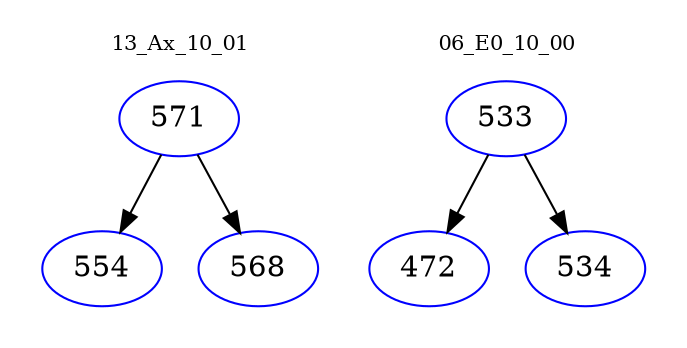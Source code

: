 digraph{
subgraph cluster_0 {
color = white
label = "13_Ax_10_01";
fontsize=10;
T0_571 [label="571", color="blue"]
T0_571 -> T0_554 [color="black"]
T0_554 [label="554", color="blue"]
T0_571 -> T0_568 [color="black"]
T0_568 [label="568", color="blue"]
}
subgraph cluster_1 {
color = white
label = "06_E0_10_00";
fontsize=10;
T1_533 [label="533", color="blue"]
T1_533 -> T1_472 [color="black"]
T1_472 [label="472", color="blue"]
T1_533 -> T1_534 [color="black"]
T1_534 [label="534", color="blue"]
}
}
